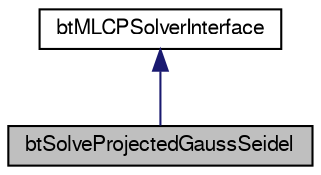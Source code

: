 digraph G
{
  bgcolor="transparent";
  edge [fontname="FreeSans",fontsize=10,labelfontname="FreeSans",labelfontsize=10];
  node [fontname="FreeSans",fontsize=10,shape=record];
  Node1 [label="btSolveProjectedGaussSeidel",height=0.2,width=0.4,color="black", fillcolor="grey75", style="filled" fontcolor="black"];
  Node2 -> Node1 [dir=back,color="midnightblue",fontsize=10,style="solid"];
  Node2 [label="btMLCPSolverInterface",height=0.2,width=0.4,color="black",URL="$classbt_m_l_c_p_solver_interface.html",tooltip="original version written by Erwin Coumans, October 2013"];
}
